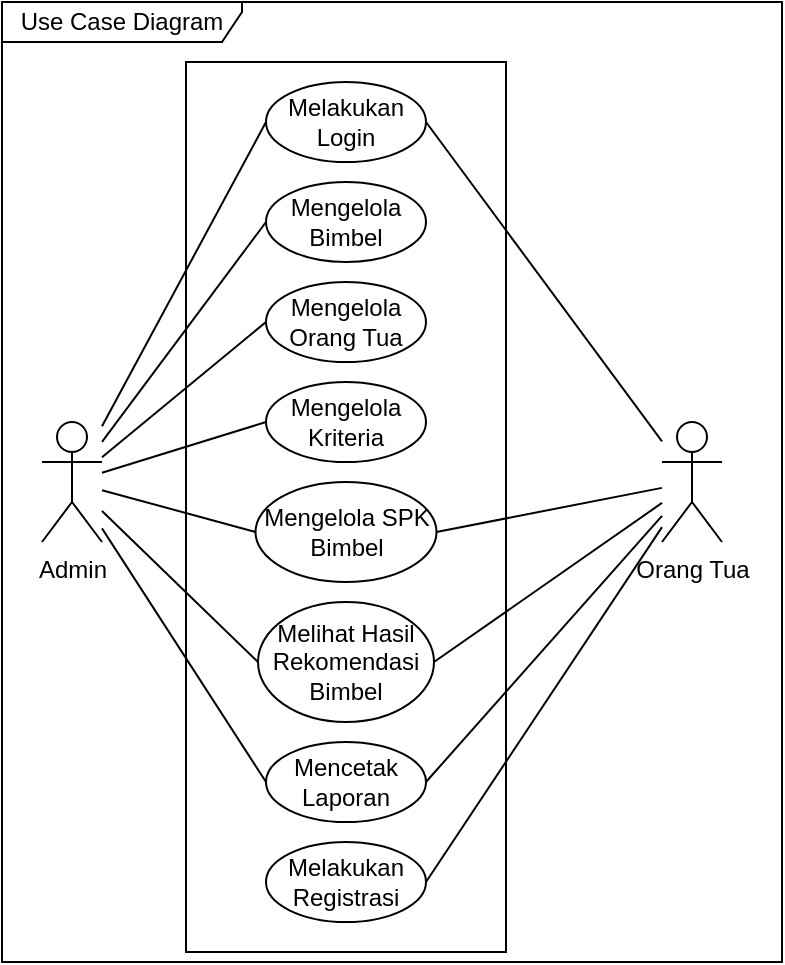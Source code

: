 <mxfile version="28.2.5">
  <diagram name="Page-1" id="Fj5Nd4QNMtNQhGNXUaxI">
    <mxGraphModel dx="1042" dy="527" grid="1" gridSize="10" guides="1" tooltips="1" connect="1" arrows="1" fold="1" page="1" pageScale="1" pageWidth="827" pageHeight="1169" math="0" shadow="0">
      <root>
        <mxCell id="0" />
        <mxCell id="1" parent="0" />
        <mxCell id="ZoTEMfZkhqFyTb3wOfOh-1" value="Use Case Diagram" style="shape=umlFrame;whiteSpace=wrap;html=1;pointerEvents=0;width=120;height=20;" parent="1" vertex="1">
          <mxGeometry x="250" y="200" width="390" height="480" as="geometry" />
        </mxCell>
        <mxCell id="ZoTEMfZkhqFyTb3wOfOh-3" value="" style="whiteSpace=wrap;html=1;" parent="1" vertex="1">
          <mxGeometry x="342" y="230" width="160" height="445" as="geometry" />
        </mxCell>
        <mxCell id="ZoTEMfZkhqFyTb3wOfOh-12" style="rounded=0;orthogonalLoop=1;jettySize=auto;html=1;entryX=0;entryY=0.5;entryDx=0;entryDy=0;endArrow=none;endFill=0;" parent="1" source="ZoTEMfZkhqFyTb3wOfOh-4" target="ZoTEMfZkhqFyTb3wOfOh-5" edge="1">
          <mxGeometry relative="1" as="geometry" />
        </mxCell>
        <mxCell id="ZoTEMfZkhqFyTb3wOfOh-13" style="rounded=0;orthogonalLoop=1;jettySize=auto;html=1;entryX=0;entryY=0.5;entryDx=0;entryDy=0;endArrow=none;endFill=0;" parent="1" source="ZoTEMfZkhqFyTb3wOfOh-4" target="ZoTEMfZkhqFyTb3wOfOh-6" edge="1">
          <mxGeometry relative="1" as="geometry" />
        </mxCell>
        <mxCell id="ZoTEMfZkhqFyTb3wOfOh-14" style="rounded=0;orthogonalLoop=1;jettySize=auto;html=1;entryX=0;entryY=0.5;entryDx=0;entryDy=0;endArrow=none;endFill=0;" parent="1" source="ZoTEMfZkhqFyTb3wOfOh-4" target="ZoTEMfZkhqFyTb3wOfOh-7" edge="1">
          <mxGeometry relative="1" as="geometry" />
        </mxCell>
        <mxCell id="ZoTEMfZkhqFyTb3wOfOh-15" style="rounded=0;orthogonalLoop=1;jettySize=auto;html=1;entryX=0;entryY=0.5;entryDx=0;entryDy=0;endArrow=none;endFill=0;" parent="1" source="ZoTEMfZkhqFyTb3wOfOh-4" target="ZoTEMfZkhqFyTb3wOfOh-8" edge="1">
          <mxGeometry relative="1" as="geometry" />
        </mxCell>
        <mxCell id="ZoTEMfZkhqFyTb3wOfOh-16" style="rounded=0;orthogonalLoop=1;jettySize=auto;html=1;entryX=0;entryY=0.5;entryDx=0;entryDy=0;endArrow=none;endFill=0;" parent="1" source="ZoTEMfZkhqFyTb3wOfOh-4" target="ZoTEMfZkhqFyTb3wOfOh-9" edge="1">
          <mxGeometry relative="1" as="geometry" />
        </mxCell>
        <mxCell id="ZoTEMfZkhqFyTb3wOfOh-17" style="rounded=0;orthogonalLoop=1;jettySize=auto;html=1;entryX=0;entryY=0.5;entryDx=0;entryDy=0;endArrow=none;endFill=0;" parent="1" source="ZoTEMfZkhqFyTb3wOfOh-4" target="ZoTEMfZkhqFyTb3wOfOh-10" edge="1">
          <mxGeometry relative="1" as="geometry" />
        </mxCell>
        <mxCell id="ZoTEMfZkhqFyTb3wOfOh-24" style="rounded=0;orthogonalLoop=1;jettySize=auto;html=1;entryX=0;entryY=0.5;entryDx=0;entryDy=0;endArrow=none;endFill=0;" parent="1" source="ZoTEMfZkhqFyTb3wOfOh-4" target="ZoTEMfZkhqFyTb3wOfOh-23" edge="1">
          <mxGeometry relative="1" as="geometry" />
        </mxCell>
        <mxCell id="ZoTEMfZkhqFyTb3wOfOh-4" value="Admin" style="shape=umlActor;verticalLabelPosition=bottom;verticalAlign=top;html=1;outlineConnect=0;" parent="1" vertex="1">
          <mxGeometry x="270" y="410" width="30" height="60" as="geometry" />
        </mxCell>
        <mxCell id="ZoTEMfZkhqFyTb3wOfOh-5" value="Melakukan Login" style="ellipse;whiteSpace=wrap;html=1;" parent="1" vertex="1">
          <mxGeometry x="382" y="240" width="80" height="40" as="geometry" />
        </mxCell>
        <mxCell id="ZoTEMfZkhqFyTb3wOfOh-6" value="Mengelola Bimbel" style="ellipse;whiteSpace=wrap;html=1;" parent="1" vertex="1">
          <mxGeometry x="382" y="290" width="80" height="40" as="geometry" />
        </mxCell>
        <mxCell id="ZoTEMfZkhqFyTb3wOfOh-7" value="Mengelola Orang Tua" style="ellipse;whiteSpace=wrap;html=1;" parent="1" vertex="1">
          <mxGeometry x="382" y="340" width="80" height="40" as="geometry" />
        </mxCell>
        <mxCell id="ZoTEMfZkhqFyTb3wOfOh-8" value="Mengelola Kriteria" style="ellipse;whiteSpace=wrap;html=1;" parent="1" vertex="1">
          <mxGeometry x="382" y="390" width="80" height="40" as="geometry" />
        </mxCell>
        <mxCell id="ZoTEMfZkhqFyTb3wOfOh-9" value="Mengelola SPK Bimbel" style="ellipse;whiteSpace=wrap;html=1;" parent="1" vertex="1">
          <mxGeometry x="376.75" y="440" width="90.5" height="50" as="geometry" />
        </mxCell>
        <mxCell id="ZoTEMfZkhqFyTb3wOfOh-10" value="Mencetak Laporan" style="ellipse;whiteSpace=wrap;html=1;" parent="1" vertex="1">
          <mxGeometry x="382" y="570" width="80" height="40" as="geometry" />
        </mxCell>
        <mxCell id="ZoTEMfZkhqFyTb3wOfOh-11" value="Melakukan Registrasi" style="ellipse;whiteSpace=wrap;html=1;" parent="1" vertex="1">
          <mxGeometry x="382" y="620" width="80" height="40" as="geometry" />
        </mxCell>
        <mxCell id="ZoTEMfZkhqFyTb3wOfOh-21" style="rounded=0;orthogonalLoop=1;jettySize=auto;html=1;entryX=1;entryY=0.5;entryDx=0;entryDy=0;endArrow=none;endFill=0;" parent="1" source="ZoTEMfZkhqFyTb3wOfOh-20" target="ZoTEMfZkhqFyTb3wOfOh-5" edge="1">
          <mxGeometry relative="1" as="geometry" />
        </mxCell>
        <mxCell id="ZoTEMfZkhqFyTb3wOfOh-22" style="rounded=0;orthogonalLoop=1;jettySize=auto;html=1;entryX=1;entryY=0.5;entryDx=0;entryDy=0;startArrow=none;startFill=0;endArrow=none;endFill=0;" parent="1" source="ZoTEMfZkhqFyTb3wOfOh-20" target="ZoTEMfZkhqFyTb3wOfOh-11" edge="1">
          <mxGeometry relative="1" as="geometry" />
        </mxCell>
        <mxCell id="ZoTEMfZkhqFyTb3wOfOh-25" style="rounded=0;orthogonalLoop=1;jettySize=auto;html=1;entryX=1;entryY=0.5;entryDx=0;entryDy=0;endArrow=none;endFill=0;" parent="1" source="ZoTEMfZkhqFyTb3wOfOh-20" target="ZoTEMfZkhqFyTb3wOfOh-23" edge="1">
          <mxGeometry relative="1" as="geometry" />
        </mxCell>
        <mxCell id="ZoTEMfZkhqFyTb3wOfOh-26" style="rounded=0;orthogonalLoop=1;jettySize=auto;html=1;entryX=1;entryY=0.5;entryDx=0;entryDy=0;endArrow=none;endFill=0;" parent="1" source="ZoTEMfZkhqFyTb3wOfOh-20" target="ZoTEMfZkhqFyTb3wOfOh-9" edge="1">
          <mxGeometry relative="1" as="geometry" />
        </mxCell>
        <mxCell id="ZoTEMfZkhqFyTb3wOfOh-27" style="rounded=0;orthogonalLoop=1;jettySize=auto;html=1;entryX=1;entryY=0.5;entryDx=0;entryDy=0;endArrow=none;endFill=0;" parent="1" source="ZoTEMfZkhqFyTb3wOfOh-20" target="ZoTEMfZkhqFyTb3wOfOh-10" edge="1">
          <mxGeometry relative="1" as="geometry" />
        </mxCell>
        <mxCell id="ZoTEMfZkhqFyTb3wOfOh-20" value="Orang Tua" style="shape=umlActor;verticalLabelPosition=bottom;verticalAlign=top;html=1;outlineConnect=0;" parent="1" vertex="1">
          <mxGeometry x="580" y="410" width="30" height="60" as="geometry" />
        </mxCell>
        <mxCell id="ZoTEMfZkhqFyTb3wOfOh-23" value="Melihat Hasil Rekomendasi Bimbel" style="ellipse;whiteSpace=wrap;html=1;" parent="1" vertex="1">
          <mxGeometry x="378" y="500" width="88" height="60" as="geometry" />
        </mxCell>
      </root>
    </mxGraphModel>
  </diagram>
</mxfile>
